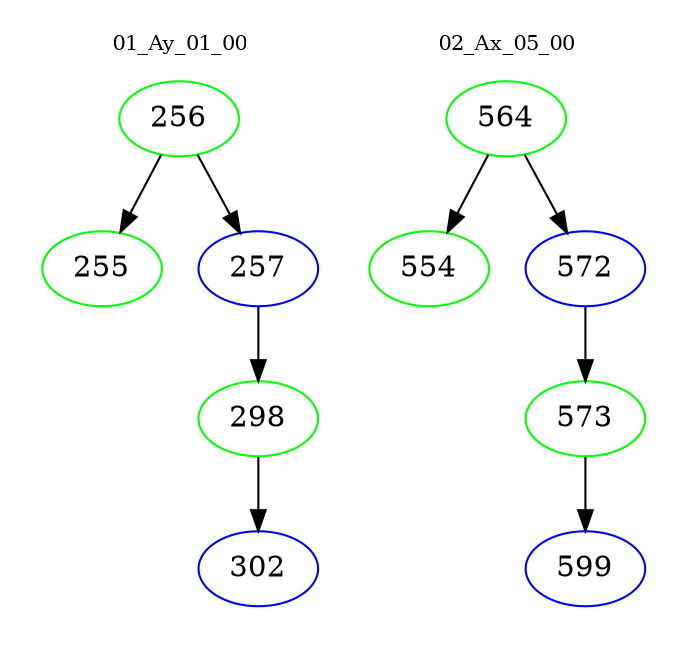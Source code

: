 digraph{
subgraph cluster_0 {
color = white
label = "01_Ay_01_00";
fontsize=10;
T0_256 [label="256", color="green"]
T0_256 -> T0_255 [color="black"]
T0_255 [label="255", color="green"]
T0_256 -> T0_257 [color="black"]
T0_257 [label="257", color="blue"]
T0_257 -> T0_298 [color="black"]
T0_298 [label="298", color="green"]
T0_298 -> T0_302 [color="black"]
T0_302 [label="302", color="blue"]
}
subgraph cluster_1 {
color = white
label = "02_Ax_05_00";
fontsize=10;
T1_564 [label="564", color="green"]
T1_564 -> T1_554 [color="black"]
T1_554 [label="554", color="green"]
T1_564 -> T1_572 [color="black"]
T1_572 [label="572", color="blue"]
T1_572 -> T1_573 [color="black"]
T1_573 [label="573", color="green"]
T1_573 -> T1_599 [color="black"]
T1_599 [label="599", color="blue"]
}
}
